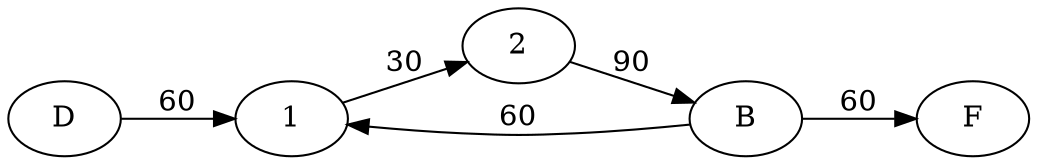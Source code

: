 
    digraph G{
   rankdir=LR
   D -> 1 [label="60"];
   1 -> 2 [label="30"];
   2 -> B [label="90"];
   B -> 1 [label="60"];
   B -> F [label="60"];
   }

